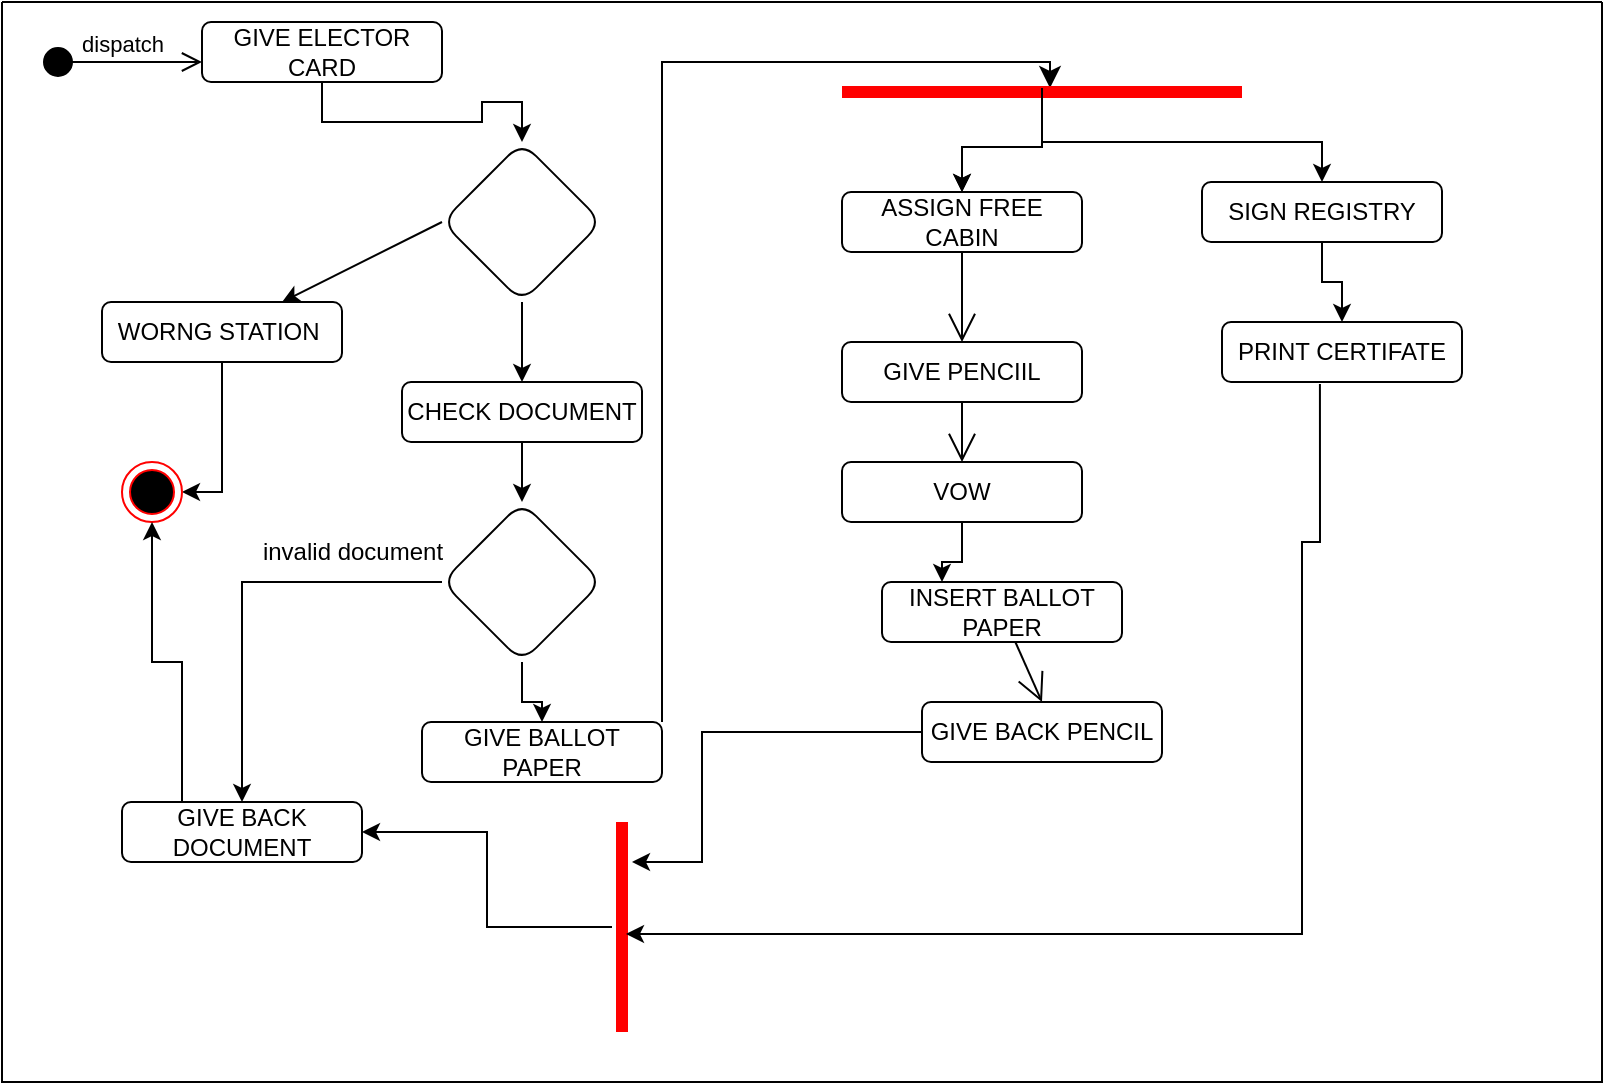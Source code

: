 <mxfile version="20.8.16" type="device" pages="2"><diagram name="Page-1" id="chjKklp7kbgVIU9ubM_0"><mxGraphModel dx="864" dy="515" grid="1" gridSize="10" guides="1" tooltips="1" connect="1" arrows="1" fold="1" page="1" pageScale="1" pageWidth="850" pageHeight="1100" math="0" shadow="0"><root><mxCell id="0"/><mxCell id="1" parent="0"/><mxCell id="17W49AXhtuZdOIptcReU-1" value="" style="swimlane;startSize=0;" vertex="1" parent="1"><mxGeometry x="60" y="30" width="800" height="540" as="geometry"/></mxCell><mxCell id="17W49AXhtuZdOIptcReU-2" value="dispatch" style="html=1;verticalAlign=bottom;startArrow=circle;startFill=1;endArrow=open;startSize=6;endSize=8;rounded=0;" edge="1" parent="17W49AXhtuZdOIptcReU-1"><mxGeometry width="80" relative="1" as="geometry"><mxPoint x="20" y="30" as="sourcePoint"/><mxPoint x="100" y="30" as="targetPoint"/><Array as="points"><mxPoint x="60" y="30"/></Array></mxGeometry></mxCell><mxCell id="17W49AXhtuZdOIptcReU-3" value="GIVE ELECTOR CARD" style="rounded=1;whiteSpace=wrap;html=1;" vertex="1" parent="17W49AXhtuZdOIptcReU-1"><mxGeometry x="100" y="10" width="120" height="30" as="geometry"/></mxCell><mxCell id="17W49AXhtuZdOIptcReU-9" value="" style="edgeStyle=orthogonalEdgeStyle;rounded=0;orthogonalLoop=1;jettySize=auto;html=1;" edge="1" parent="17W49AXhtuZdOIptcReU-1" source="17W49AXhtuZdOIptcReU-3" target="17W49AXhtuZdOIptcReU-7"><mxGeometry relative="1" as="geometry"><mxPoint x="260" y="-10" as="targetPoint"/></mxGeometry></mxCell><mxCell id="fn9dqijDSQXUUVrygtau-2" value="" style="edgeStyle=orthogonalEdgeStyle;rounded=0;orthogonalLoop=1;jettySize=auto;html=1;" edge="1" parent="17W49AXhtuZdOIptcReU-1" source="17W49AXhtuZdOIptcReU-7" target="fn9dqijDSQXUUVrygtau-1"><mxGeometry relative="1" as="geometry"/></mxCell><mxCell id="17W49AXhtuZdOIptcReU-7" value="" style="rhombus;whiteSpace=wrap;html=1;rounded=1;" vertex="1" parent="17W49AXhtuZdOIptcReU-1"><mxGeometry x="220" y="70" width="80" height="80" as="geometry"/></mxCell><mxCell id="d-VARfIl0ATIUICeZbqx-1" value="" style="edgeStyle=orthogonalEdgeStyle;rounded=0;orthogonalLoop=1;jettySize=auto;html=1;" edge="1" parent="17W49AXhtuZdOIptcReU-1" source="fn9dqijDSQXUUVrygtau-1" target="WeoPqev146rmZCMaEc86-2"><mxGeometry relative="1" as="geometry"/></mxCell><mxCell id="fn9dqijDSQXUUVrygtau-1" value="CHECK DOCUMENT" style="rounded=1;whiteSpace=wrap;html=1;" vertex="1" parent="17W49AXhtuZdOIptcReU-1"><mxGeometry x="200" y="190" width="120" height="30" as="geometry"/></mxCell><mxCell id="getj6E0WZ81Tkh0rRA_k-1" value="WORNG STATION&amp;nbsp;" style="rounded=1;whiteSpace=wrap;html=1;" vertex="1" parent="17W49AXhtuZdOIptcReU-1"><mxGeometry x="50" y="150" width="120" height="30" as="geometry"/></mxCell><mxCell id="getj6E0WZ81Tkh0rRA_k-2" value="" style="endArrow=classic;html=1;rounded=0;exitX=0;exitY=0.5;exitDx=0;exitDy=0;" edge="1" parent="17W49AXhtuZdOIptcReU-1" source="17W49AXhtuZdOIptcReU-7" target="getj6E0WZ81Tkh0rRA_k-1"><mxGeometry width="50" height="50" relative="1" as="geometry"><mxPoint x="410" y="190" as="sourcePoint"/><mxPoint x="460" y="140" as="targetPoint"/></mxGeometry></mxCell><mxCell id="CsW1rUXPbZ75eKaS3UF0-2" value="" style="edgeStyle=orthogonalEdgeStyle;rounded=0;orthogonalLoop=1;jettySize=auto;html=1;entryX=1;entryY=0.5;entryDx=0;entryDy=0;" edge="1" parent="17W49AXhtuZdOIptcReU-1" source="getj6E0WZ81Tkh0rRA_k-1" target="CsW1rUXPbZ75eKaS3UF0-1"><mxGeometry relative="1" as="geometry"/></mxCell><mxCell id="CsW1rUXPbZ75eKaS3UF0-1" value="" style="ellipse;html=1;shape=endState;fillColor=#000000;strokeColor=#ff0000;" vertex="1" parent="17W49AXhtuZdOIptcReU-1"><mxGeometry x="60" y="230" width="30" height="30" as="geometry"/></mxCell><mxCell id="WeoPqev146rmZCMaEc86-4" value="" style="edgeStyle=orthogonalEdgeStyle;rounded=0;orthogonalLoop=1;jettySize=auto;html=1;" edge="1" parent="17W49AXhtuZdOIptcReU-1" source="WeoPqev146rmZCMaEc86-2" target="_Ynq4lmct4o_3e0SBBQw-1"><mxGeometry relative="1" as="geometry"><mxPoint x="140" y="290" as="targetPoint"/></mxGeometry></mxCell><mxCell id="vhqiMRar6bzqf9e_asuZ-4" value="" style="edgeStyle=orthogonalEdgeStyle;rounded=0;orthogonalLoop=1;jettySize=auto;html=1;" edge="1" parent="17W49AXhtuZdOIptcReU-1" source="WeoPqev146rmZCMaEc86-2" target="vhqiMRar6bzqf9e_asuZ-1"><mxGeometry relative="1" as="geometry"/></mxCell><mxCell id="WeoPqev146rmZCMaEc86-2" value="" style="rhombus;whiteSpace=wrap;html=1;rounded=1;" vertex="1" parent="17W49AXhtuZdOIptcReU-1"><mxGeometry x="220" y="250" width="80" height="80" as="geometry"/></mxCell><mxCell id="WeoPqev146rmZCMaEc86-5" value="invalid document" style="text;html=1;align=center;verticalAlign=middle;resizable=0;points=[];autosize=1;strokeColor=none;fillColor=none;" vertex="1" parent="17W49AXhtuZdOIptcReU-1"><mxGeometry x="120" y="260" width="110" height="30" as="geometry"/></mxCell><mxCell id="6mxPgFx1l2P7LJ0pzo0C-2" value="" style="edgeStyle=orthogonalEdgeStyle;rounded=0;orthogonalLoop=1;jettySize=auto;html=1;" edge="1" parent="17W49AXhtuZdOIptcReU-1" source="vhqiMRar6bzqf9e_asuZ-3" target="k5ekaLvT0SURJ0p9Q8uN-1"><mxGeometry relative="1" as="geometry"/></mxCell><mxCell id="vhqiMRar6bzqf9e_asuZ-3" value="SIGN REGISTRY" style="rounded=1;whiteSpace=wrap;html=1;" vertex="1" parent="17W49AXhtuZdOIptcReU-1"><mxGeometry x="600" y="90" width="120" height="30" as="geometry"/></mxCell><mxCell id="vhqiMRar6bzqf9e_asuZ-2" value="ASSIGN FREE CABIN" style="rounded=1;whiteSpace=wrap;html=1;" vertex="1" parent="17W49AXhtuZdOIptcReU-1"><mxGeometry x="420" y="95" width="120" height="30" as="geometry"/></mxCell><mxCell id="vhqiMRar6bzqf9e_asuZ-1" value="GIVE BALLOT PAPER" style="rounded=1;whiteSpace=wrap;html=1;" vertex="1" parent="17W49AXhtuZdOIptcReU-1"><mxGeometry x="210" y="360" width="120" height="30" as="geometry"/></mxCell><mxCell id="RQ1c1x9QLb2IFJJFb438-1" value="" style="edgeStyle=elbowEdgeStyle;elbow=horizontal;endArrow=classic;html=1;curved=0;rounded=0;endSize=8;startSize=8;exitX=1;exitY=0;exitDx=0;exitDy=0;entryX=0.52;entryY=0.3;entryDx=0;entryDy=0;entryPerimeter=0;" edge="1" parent="17W49AXhtuZdOIptcReU-1" source="vhqiMRar6bzqf9e_asuZ-1" target="MoNXqFoq2rbMgiY5aj6--2"><mxGeometry width="50" height="50" relative="1" as="geometry"><mxPoint x="400" y="210" as="sourcePoint"/><mxPoint x="450" y="160" as="targetPoint"/><Array as="points"><mxPoint x="440" y="30"/></Array></mxGeometry></mxCell><mxCell id="k5ekaLvT0SURJ0p9Q8uN-1" value="PRINT CERTIFATE" style="rounded=1;whiteSpace=wrap;html=1;" vertex="1" parent="17W49AXhtuZdOIptcReU-1"><mxGeometry x="610" y="160" width="120" height="30" as="geometry"/></mxCell><mxCell id="v_KdU4PBqshhCEAbJH4c-1" value="GIVE PENCIIL" style="rounded=1;whiteSpace=wrap;html=1;" vertex="1" parent="17W49AXhtuZdOIptcReU-1"><mxGeometry x="420" y="170" width="120" height="30" as="geometry"/></mxCell><mxCell id="6mxPgFx1l2P7LJ0pzo0C-4" value="" style="edgeStyle=orthogonalEdgeStyle;rounded=0;orthogonalLoop=1;jettySize=auto;html=1;entryX=0.25;entryY=0;entryDx=0;entryDy=0;" edge="1" parent="17W49AXhtuZdOIptcReU-1" source="9kuPrCD6Ds_vIAQBjpsz-1" target="9kuPrCD6Ds_vIAQBjpsz-2"><mxGeometry relative="1" as="geometry"/></mxCell><mxCell id="9kuPrCD6Ds_vIAQBjpsz-1" value="VOW" style="rounded=1;whiteSpace=wrap;html=1;" vertex="1" parent="17W49AXhtuZdOIptcReU-1"><mxGeometry x="420" y="230" width="120" height="30" as="geometry"/></mxCell><mxCell id="9kuPrCD6Ds_vIAQBjpsz-2" value="INSERT BALLOT PAPER" style="rounded=1;whiteSpace=wrap;html=1;" vertex="1" parent="17W49AXhtuZdOIptcReU-1"><mxGeometry x="440" y="290" width="120" height="30" as="geometry"/></mxCell><mxCell id="_Ynq4lmct4o_3e0SBBQw-4" style="edgeStyle=orthogonalEdgeStyle;rounded=0;orthogonalLoop=1;jettySize=auto;html=1;" edge="1" parent="17W49AXhtuZdOIptcReU-1" source="6mxPgFx1l2P7LJ0pzo0C-1" target="MoNXqFoq2rbMgiY5aj6--7"><mxGeometry relative="1" as="geometry"><Array as="points"><mxPoint x="350" y="365"/><mxPoint x="350" y="430"/></Array></mxGeometry></mxCell><mxCell id="6mxPgFx1l2P7LJ0pzo0C-1" value="GIVE BACK PENCIL" style="rounded=1;whiteSpace=wrap;html=1;" vertex="1" parent="17W49AXhtuZdOIptcReU-1"><mxGeometry x="460" y="350" width="120" height="30" as="geometry"/></mxCell><mxCell id="6mxPgFx1l2P7LJ0pzo0C-8" value="" style="endArrow=open;endFill=1;endSize=12;html=1;rounded=0;" edge="1" parent="17W49AXhtuZdOIptcReU-1" source="vhqiMRar6bzqf9e_asuZ-2" target="v_KdU4PBqshhCEAbJH4c-1"><mxGeometry width="160" relative="1" as="geometry"><mxPoint x="350" y="360" as="sourcePoint"/><mxPoint x="510" y="360" as="targetPoint"/></mxGeometry></mxCell><mxCell id="6mxPgFx1l2P7LJ0pzo0C-7" value="" style="endArrow=open;endFill=1;endSize=12;html=1;rounded=0;" edge="1" parent="17W49AXhtuZdOIptcReU-1" source="v_KdU4PBqshhCEAbJH4c-1" target="9kuPrCD6Ds_vIAQBjpsz-1"><mxGeometry width="160" relative="1" as="geometry"><mxPoint x="560" y="274.5" as="sourcePoint"/><mxPoint x="720" y="274.5" as="targetPoint"/></mxGeometry></mxCell><mxCell id="6mxPgFx1l2P7LJ0pzo0C-10" value="" style="endArrow=open;endFill=1;endSize=12;html=1;rounded=0;entryX=0.5;entryY=0;entryDx=0;entryDy=0;" edge="1" parent="17W49AXhtuZdOIptcReU-1" source="9kuPrCD6Ds_vIAQBjpsz-2" target="6mxPgFx1l2P7LJ0pzo0C-1"><mxGeometry width="160" relative="1" as="geometry"><mxPoint x="360" y="370" as="sourcePoint"/><mxPoint x="520" y="370" as="targetPoint"/></mxGeometry></mxCell><mxCell id="MoNXqFoq2rbMgiY5aj6--4" value="" style="edgeStyle=orthogonalEdgeStyle;rounded=0;orthogonalLoop=1;jettySize=auto;html=1;" edge="1" parent="17W49AXhtuZdOIptcReU-1" source="MoNXqFoq2rbMgiY5aj6--2" target="vhqiMRar6bzqf9e_asuZ-2"><mxGeometry relative="1" as="geometry"/></mxCell><mxCell id="MoNXqFoq2rbMgiY5aj6--5" value="" style="edgeStyle=orthogonalEdgeStyle;rounded=0;orthogonalLoop=1;jettySize=auto;html=1;" edge="1" parent="17W49AXhtuZdOIptcReU-1" source="MoNXqFoq2rbMgiY5aj6--2" target="vhqiMRar6bzqf9e_asuZ-2"><mxGeometry relative="1" as="geometry"/></mxCell><mxCell id="MoNXqFoq2rbMgiY5aj6--2" value="" style="shape=line;html=1;strokeWidth=6;strokeColor=#ff0000;" vertex="1" parent="17W49AXhtuZdOIptcReU-1"><mxGeometry x="420" y="40" width="200" height="10" as="geometry"/></mxCell><mxCell id="MoNXqFoq2rbMgiY5aj6--6" value="" style="edgeStyle=orthogonalEdgeStyle;rounded=0;orthogonalLoop=1;jettySize=auto;html=1;entryX=0.5;entryY=0;entryDx=0;entryDy=0;exitX=0.5;exitY=0.3;exitDx=0;exitDy=0;exitPerimeter=0;" edge="1" parent="17W49AXhtuZdOIptcReU-1" source="MoNXqFoq2rbMgiY5aj6--2" target="vhqiMRar6bzqf9e_asuZ-3"><mxGeometry relative="1" as="geometry"><mxPoint x="530" y="60" as="sourcePoint"/><mxPoint x="490" y="105" as="targetPoint"/></mxGeometry></mxCell><mxCell id="_Ynq4lmct4o_3e0SBBQw-3" style="edgeStyle=orthogonalEdgeStyle;rounded=0;orthogonalLoop=1;jettySize=auto;html=1;" edge="1" parent="17W49AXhtuZdOIptcReU-1" source="MoNXqFoq2rbMgiY5aj6--7" target="_Ynq4lmct4o_3e0SBBQw-1"><mxGeometry relative="1" as="geometry"/></mxCell><mxCell id="MoNXqFoq2rbMgiY5aj6--7" value="" style="shape=line;html=1;strokeWidth=6;strokeColor=#ff0000;direction=south;" vertex="1" parent="17W49AXhtuZdOIptcReU-1"><mxGeometry x="305" y="410" width="10" height="105" as="geometry"/></mxCell><mxCell id="933GWHssaEqOZS_XMI5F-3" value="" style="edgeStyle=orthogonalEdgeStyle;rounded=0;orthogonalLoop=1;jettySize=auto;html=1;entryX=0.533;entryY=0.3;entryDx=0;entryDy=0;entryPerimeter=0;exitX=0.408;exitY=1.033;exitDx=0;exitDy=0;exitPerimeter=0;" edge="1" parent="17W49AXhtuZdOIptcReU-1" source="k5ekaLvT0SURJ0p9Q8uN-1" target="MoNXqFoq2rbMgiY5aj6--7"><mxGeometry relative="1" as="geometry"><mxPoint x="490" y="270" as="sourcePoint"/><mxPoint x="480" y="300" as="targetPoint"/><Array as="points"><mxPoint x="659" y="270"/><mxPoint x="650" y="270"/><mxPoint x="650" y="466"/></Array></mxGeometry></mxCell><mxCell id="M8U9SGgv1Jmq8c1yX6t4-1" style="edgeStyle=orthogonalEdgeStyle;rounded=0;orthogonalLoop=1;jettySize=auto;html=1;entryX=0.5;entryY=1;entryDx=0;entryDy=0;exitX=0.25;exitY=0;exitDx=0;exitDy=0;" edge="1" parent="17W49AXhtuZdOIptcReU-1" source="_Ynq4lmct4o_3e0SBBQw-1" target="CsW1rUXPbZ75eKaS3UF0-1"><mxGeometry relative="1" as="geometry"/></mxCell><mxCell id="_Ynq4lmct4o_3e0SBBQw-1" value="GIVE BACK DOCUMENT" style="rounded=1;whiteSpace=wrap;html=1;" vertex="1" parent="17W49AXhtuZdOIptcReU-1"><mxGeometry x="60" y="400" width="120" height="30" as="geometry"/></mxCell></root></mxGraphModel></diagram><diagram id="peautwBb5ekfE62AnSXf" name="Page-2"><mxGraphModel dx="864" dy="515" grid="1" gridSize="10" guides="1" tooltips="1" connect="1" arrows="1" fold="1" page="1" pageScale="1" pageWidth="850" pageHeight="1100" math="0" shadow="0"><root><mxCell id="0"/><mxCell id="1" parent="0"/></root></mxGraphModel></diagram></mxfile>